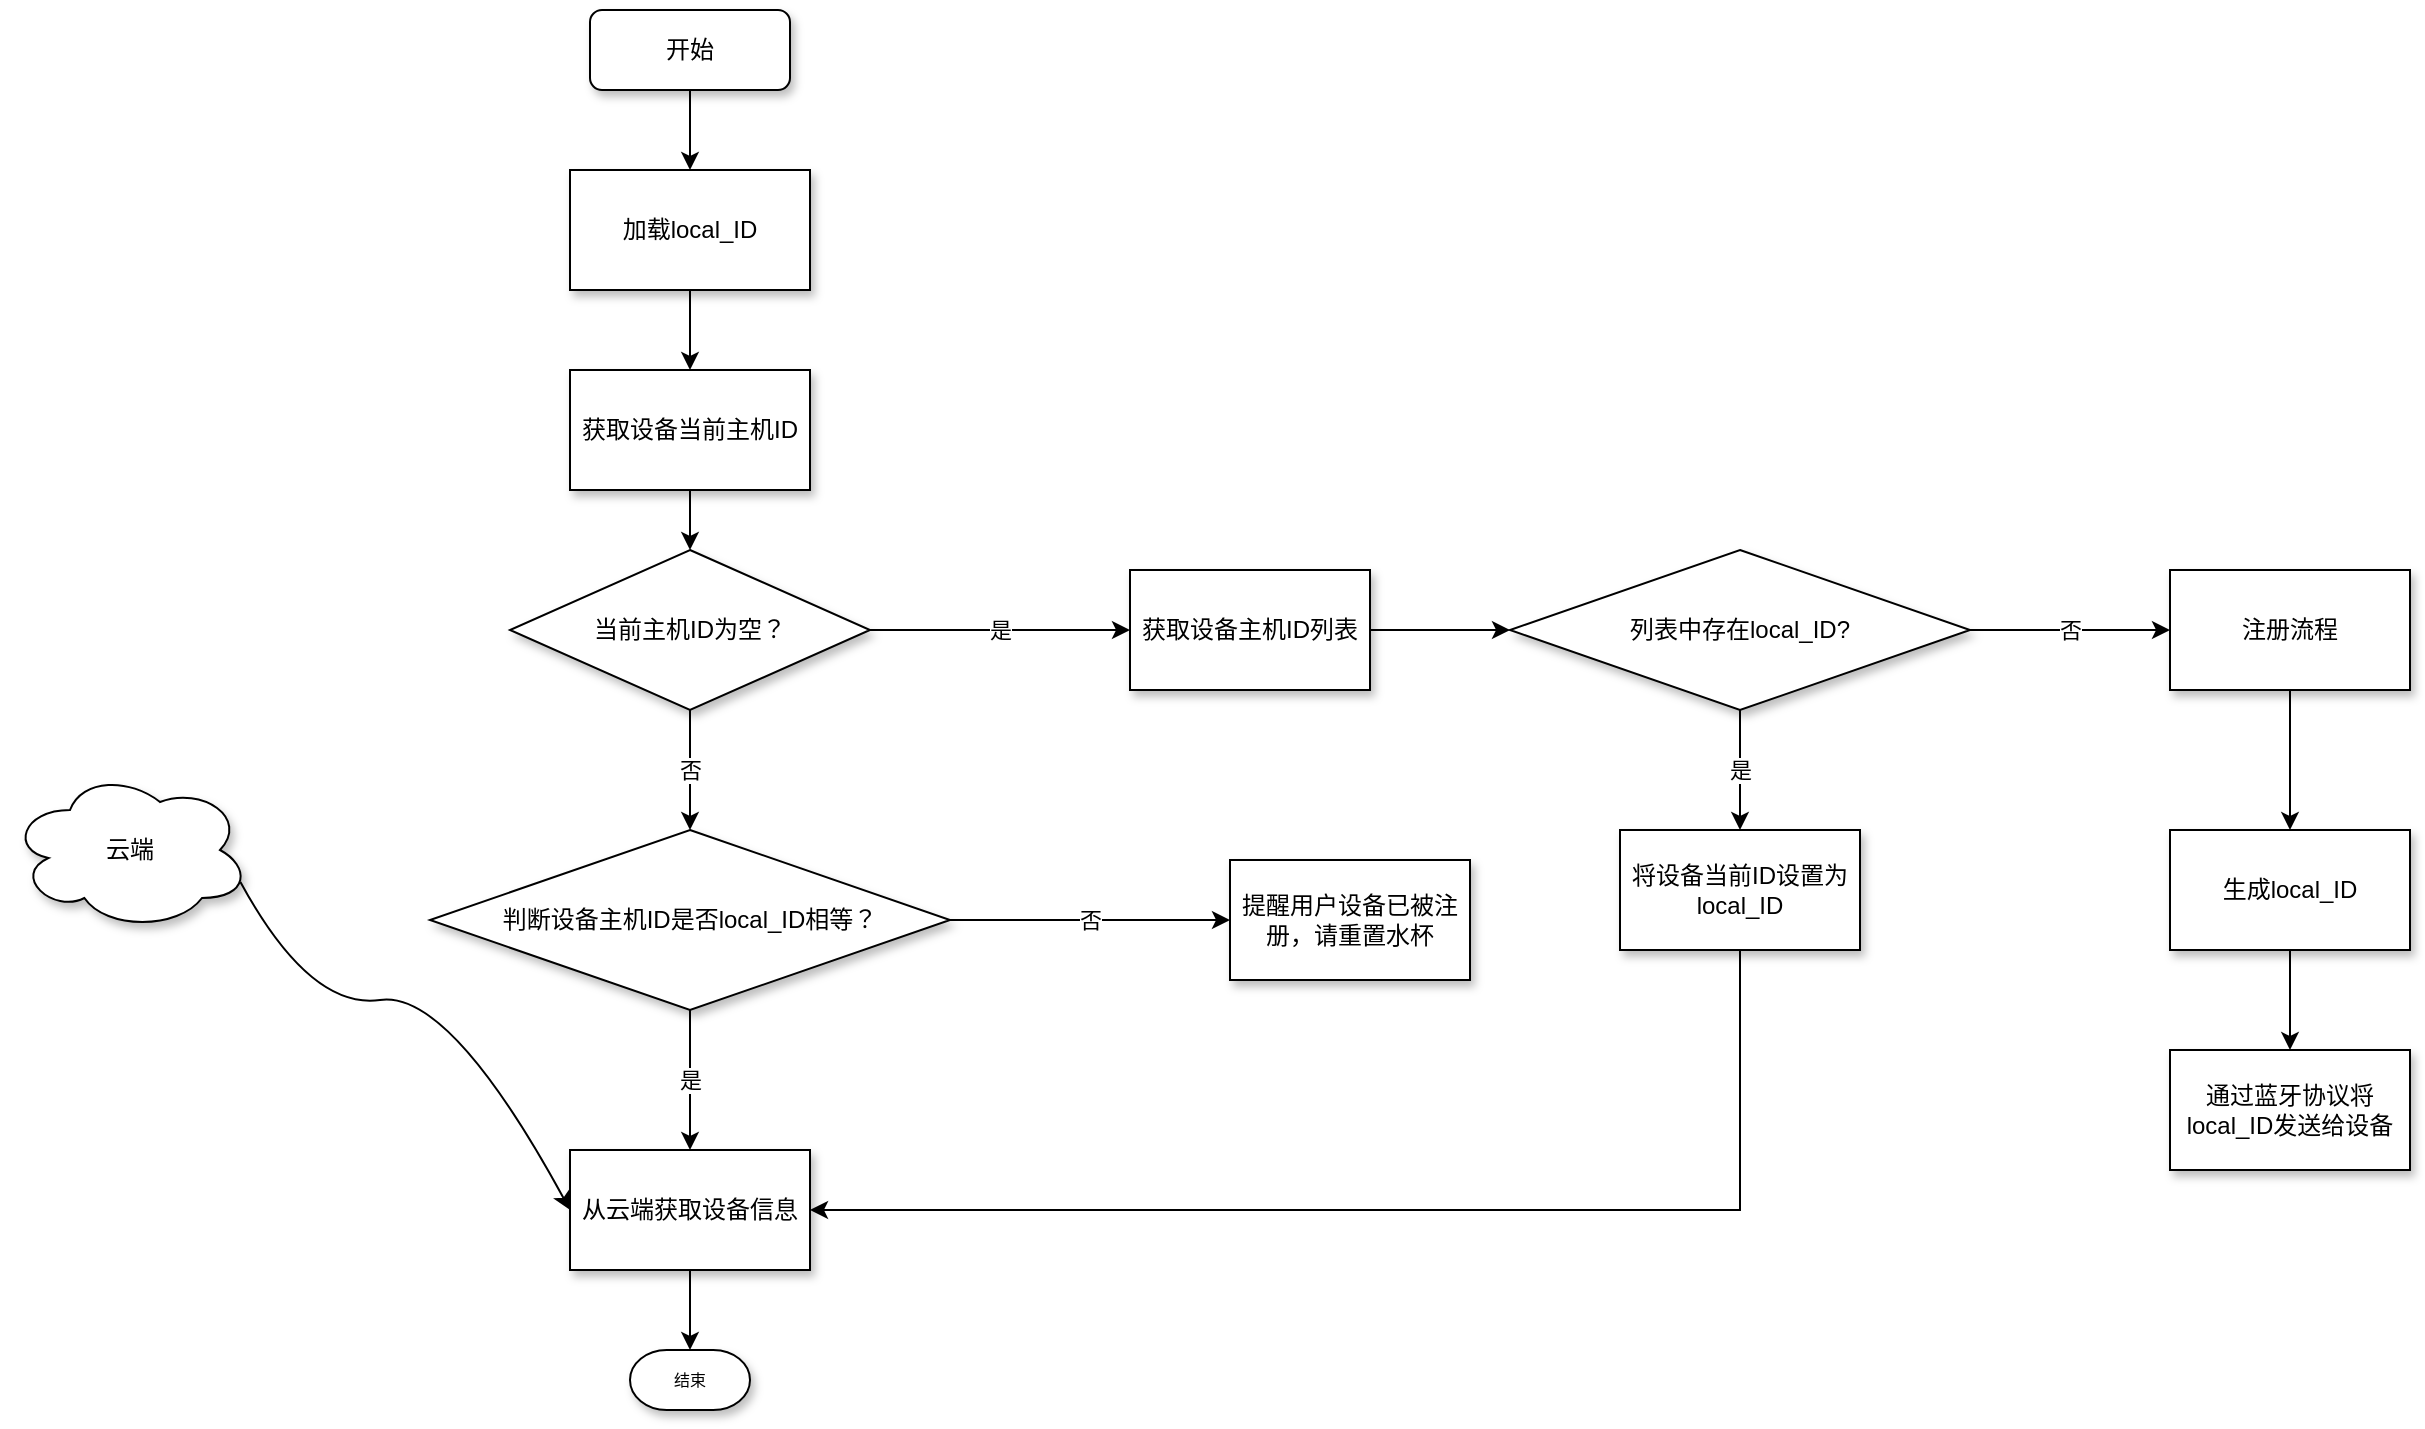 <mxfile version="18.0.2" type="github">
  <diagram name="Page-1" id="edf60f1a-56cd-e834-aa8a-f176f3a09ee4">
    <mxGraphModel dx="1859" dy="821" grid="1" gridSize="10" guides="1" tooltips="1" connect="1" arrows="1" fold="1" page="1" pageScale="1" pageWidth="1400" pageHeight="850" background="none" math="0" shadow="0">
      <root>
        <mxCell id="0" />
        <mxCell id="1" parent="0" />
        <mxCell id="ziyR_sfu46CL0jNHwzJ2-4" value="&lt;span style=&quot;&quot;&gt;获取设备当前主机ID&lt;/span&gt;" style="rounded=0;whiteSpace=wrap;html=1;shadow=1;" vertex="1" parent="1">
          <mxGeometry x="410" y="230" width="120" height="60" as="geometry" />
        </mxCell>
        <mxCell id="ziyR_sfu46CL0jNHwzJ2-5" value="开始" style="rounded=1;whiteSpace=wrap;html=1;shadow=1;" vertex="1" parent="1">
          <mxGeometry x="420" y="50" width="100" height="40" as="geometry" />
        </mxCell>
        <mxCell id="ziyR_sfu46CL0jNHwzJ2-8" value="当前主机ID为空？" style="rhombus;whiteSpace=wrap;html=1;shadow=1;" vertex="1" parent="1">
          <mxGeometry x="380" y="320" width="180" height="80" as="geometry" />
        </mxCell>
        <mxCell id="ziyR_sfu46CL0jNHwzJ2-9" value="" style="endArrow=classic;html=1;rounded=0;exitX=0.5;exitY=1;exitDx=0;exitDy=0;" edge="1" parent="1" source="ziyR_sfu46CL0jNHwzJ2-4" target="ziyR_sfu46CL0jNHwzJ2-8">
          <mxGeometry width="50" height="50" relative="1" as="geometry">
            <mxPoint x="590" y="410" as="sourcePoint" />
            <mxPoint x="640" y="360" as="targetPoint" />
          </mxGeometry>
        </mxCell>
        <mxCell id="ziyR_sfu46CL0jNHwzJ2-10" value="获取设备主机ID列表" style="rounded=0;whiteSpace=wrap;html=1;shadow=1;" vertex="1" parent="1">
          <mxGeometry x="690" y="330" width="120" height="60" as="geometry" />
        </mxCell>
        <mxCell id="ziyR_sfu46CL0jNHwzJ2-19" value="" style="endArrow=classic;html=1;rounded=0;entryX=0;entryY=0.5;entryDx=0;entryDy=0;exitX=1;exitY=0.5;exitDx=0;exitDy=0;" edge="1" parent="1" source="ziyR_sfu46CL0jNHwzJ2-8" target="ziyR_sfu46CL0jNHwzJ2-10">
          <mxGeometry relative="1" as="geometry">
            <mxPoint x="570" y="370" as="sourcePoint" />
            <mxPoint x="670" y="370" as="targetPoint" />
          </mxGeometry>
        </mxCell>
        <mxCell id="ziyR_sfu46CL0jNHwzJ2-20" value="是" style="edgeLabel;resizable=0;html=1;align=center;verticalAlign=middle;" connectable="0" vertex="1" parent="ziyR_sfu46CL0jNHwzJ2-19">
          <mxGeometry relative="1" as="geometry" />
        </mxCell>
        <mxCell id="ziyR_sfu46CL0jNHwzJ2-23" value="" style="endArrow=classic;html=1;rounded=0;exitX=0.5;exitY=1;exitDx=0;exitDy=0;entryX=0.5;entryY=0;entryDx=0;entryDy=0;" edge="1" parent="1" source="ziyR_sfu46CL0jNHwzJ2-8">
          <mxGeometry relative="1" as="geometry">
            <mxPoint x="520" y="470" as="sourcePoint" />
            <mxPoint x="470" y="460" as="targetPoint" />
          </mxGeometry>
        </mxCell>
        <mxCell id="ziyR_sfu46CL0jNHwzJ2-24" value="否" style="edgeLabel;resizable=0;html=1;align=center;verticalAlign=middle;" connectable="0" vertex="1" parent="ziyR_sfu46CL0jNHwzJ2-23">
          <mxGeometry relative="1" as="geometry" />
        </mxCell>
        <mxCell id="ziyR_sfu46CL0jNHwzJ2-25" value="判断设备主机ID是否local_ID相等？" style="rhombus;whiteSpace=wrap;html=1;shadow=1;" vertex="1" parent="1">
          <mxGeometry x="340" y="460" width="260" height="90" as="geometry" />
        </mxCell>
        <mxCell id="ziyR_sfu46CL0jNHwzJ2-26" value="从云端获取设备信息" style="rounded=0;whiteSpace=wrap;html=1;gradientColor=none;shadow=1;" vertex="1" parent="1">
          <mxGeometry x="410" y="620" width="120" height="60" as="geometry" />
        </mxCell>
        <mxCell id="ziyR_sfu46CL0jNHwzJ2-27" value="" style="endArrow=classic;html=1;rounded=0;exitX=0.5;exitY=1;exitDx=0;exitDy=0;entryX=0.5;entryY=0;entryDx=0;entryDy=0;" edge="1" parent="1" source="ziyR_sfu46CL0jNHwzJ2-25" target="ziyR_sfu46CL0jNHwzJ2-26">
          <mxGeometry relative="1" as="geometry">
            <mxPoint x="570" y="580" as="sourcePoint" />
            <mxPoint x="670" y="580" as="targetPoint" />
          </mxGeometry>
        </mxCell>
        <mxCell id="ziyR_sfu46CL0jNHwzJ2-28" value="是" style="edgeLabel;resizable=0;html=1;align=center;verticalAlign=middle;" connectable="0" vertex="1" parent="ziyR_sfu46CL0jNHwzJ2-27">
          <mxGeometry relative="1" as="geometry" />
        </mxCell>
        <mxCell id="ziyR_sfu46CL0jNHwzJ2-31" value="" style="endArrow=classic;html=1;rounded=0;exitX=0.5;exitY=1;exitDx=0;exitDy=0;entryX=0.5;entryY=0;entryDx=0;entryDy=0;startArrow=none;" edge="1" parent="1" source="60e70716793133e9-30">
          <mxGeometry width="50" height="50" relative="1" as="geometry">
            <mxPoint x="540" y="800" as="sourcePoint" />
            <mxPoint x="470" y="740" as="targetPoint" />
          </mxGeometry>
        </mxCell>
        <mxCell id="60e70716793133e9-30" value="结束" style="strokeWidth=1;html=1;shape=mxgraph.flowchart.terminator;whiteSpace=wrap;rounded=0;shadow=1;labelBackgroundColor=none;fontFamily=Verdana;fontSize=8;align=center;" parent="1" vertex="1">
          <mxGeometry x="440" y="720" width="60" height="30" as="geometry" />
        </mxCell>
        <mxCell id="ziyR_sfu46CL0jNHwzJ2-33" value="" style="endArrow=classic;html=1;rounded=0;exitX=0.5;exitY=1;exitDx=0;exitDy=0;entryX=0.5;entryY=0;entryDx=0;entryDy=0;entryPerimeter=0;" edge="1" parent="1" source="ziyR_sfu46CL0jNHwzJ2-26" target="60e70716793133e9-30">
          <mxGeometry width="50" height="50" relative="1" as="geometry">
            <mxPoint x="510" y="700" as="sourcePoint" />
            <mxPoint x="560" y="650" as="targetPoint" />
          </mxGeometry>
        </mxCell>
        <mxCell id="ziyR_sfu46CL0jNHwzJ2-35" value="" style="endArrow=classic;html=1;rounded=0;entryX=0;entryY=0.5;entryDx=0;entryDy=0;exitX=1;exitY=0.5;exitDx=0;exitDy=0;" edge="1" parent="1" source="ziyR_sfu46CL0jNHwzJ2-10" target="ziyR_sfu46CL0jNHwzJ2-36">
          <mxGeometry width="50" height="50" relative="1" as="geometry">
            <mxPoint x="620" y="510" as="sourcePoint" />
            <mxPoint x="877" y="360" as="targetPoint" />
          </mxGeometry>
        </mxCell>
        <mxCell id="ziyR_sfu46CL0jNHwzJ2-36" value="列表中存在local_ID?" style="rhombus;whiteSpace=wrap;html=1;shadow=1;gradientColor=none;" vertex="1" parent="1">
          <mxGeometry x="880" y="320" width="230" height="80" as="geometry" />
        </mxCell>
        <mxCell id="ziyR_sfu46CL0jNHwzJ2-38" value="" style="endArrow=classic;html=1;rounded=0;exitX=0.5;exitY=1;exitDx=0;exitDy=0;" edge="1" parent="1" source="ziyR_sfu46CL0jNHwzJ2-36">
          <mxGeometry relative="1" as="geometry">
            <mxPoint x="750" y="460" as="sourcePoint" />
            <mxPoint x="995" y="460" as="targetPoint" />
          </mxGeometry>
        </mxCell>
        <mxCell id="ziyR_sfu46CL0jNHwzJ2-39" value="是" style="edgeLabel;resizable=0;html=1;align=center;verticalAlign=middle;shadow=1;gradientColor=none;" connectable="0" vertex="1" parent="ziyR_sfu46CL0jNHwzJ2-38">
          <mxGeometry relative="1" as="geometry" />
        </mxCell>
        <mxCell id="ziyR_sfu46CL0jNHwzJ2-40" value="将设备当前ID设置为local_ID" style="rounded=0;whiteSpace=wrap;html=1;shadow=1;gradientColor=none;" vertex="1" parent="1">
          <mxGeometry x="935" y="460" width="120" height="60" as="geometry" />
        </mxCell>
        <mxCell id="ziyR_sfu46CL0jNHwzJ2-41" value="" style="endArrow=classic;html=1;rounded=0;entryX=1;entryY=0.5;entryDx=0;entryDy=0;exitX=0.5;exitY=1;exitDx=0;exitDy=0;" edge="1" parent="1" source="ziyR_sfu46CL0jNHwzJ2-40" target="ziyR_sfu46CL0jNHwzJ2-26">
          <mxGeometry width="50" height="50" relative="1" as="geometry">
            <mxPoint x="990" y="580" as="sourcePoint" />
            <mxPoint x="810" y="520" as="targetPoint" />
            <Array as="points">
              <mxPoint x="995" y="650" />
            </Array>
          </mxGeometry>
        </mxCell>
        <mxCell id="ziyR_sfu46CL0jNHwzJ2-42" value="加载local_ID" style="rounded=0;whiteSpace=wrap;html=1;shadow=1;gradientColor=none;" vertex="1" parent="1">
          <mxGeometry x="410" y="130" width="120" height="60" as="geometry" />
        </mxCell>
        <mxCell id="ziyR_sfu46CL0jNHwzJ2-43" value="" style="endArrow=classic;html=1;rounded=0;exitX=0.5;exitY=1;exitDx=0;exitDy=0;" edge="1" parent="1" source="ziyR_sfu46CL0jNHwzJ2-5" target="ziyR_sfu46CL0jNHwzJ2-42">
          <mxGeometry width="50" height="50" relative="1" as="geometry">
            <mxPoint x="550" y="230" as="sourcePoint" />
            <mxPoint x="600" y="180" as="targetPoint" />
          </mxGeometry>
        </mxCell>
        <mxCell id="ziyR_sfu46CL0jNHwzJ2-44" value="" style="endArrow=classic;html=1;rounded=0;entryX=0.5;entryY=0;entryDx=0;entryDy=0;exitX=0.5;exitY=1;exitDx=0;exitDy=0;" edge="1" parent="1" source="ziyR_sfu46CL0jNHwzJ2-42" target="ziyR_sfu46CL0jNHwzJ2-4">
          <mxGeometry width="50" height="50" relative="1" as="geometry">
            <mxPoint x="330" y="190" as="sourcePoint" />
            <mxPoint x="380" y="140" as="targetPoint" />
          </mxGeometry>
        </mxCell>
        <mxCell id="ziyR_sfu46CL0jNHwzJ2-45" value="云端" style="ellipse;shape=cloud;whiteSpace=wrap;html=1;shadow=1;gradientColor=none;" vertex="1" parent="1">
          <mxGeometry x="130" y="430" width="120" height="80" as="geometry" />
        </mxCell>
        <mxCell id="ziyR_sfu46CL0jNHwzJ2-46" value="" style="curved=1;endArrow=classic;html=1;rounded=0;entryX=0;entryY=0.5;entryDx=0;entryDy=0;exitX=0.96;exitY=0.7;exitDx=0;exitDy=0;exitPerimeter=0;" edge="1" parent="1" source="ziyR_sfu46CL0jNHwzJ2-45" target="ziyR_sfu46CL0jNHwzJ2-26">
          <mxGeometry width="50" height="50" relative="1" as="geometry">
            <mxPoint x="630" y="390" as="sourcePoint" />
            <mxPoint x="680" y="340" as="targetPoint" />
            <Array as="points">
              <mxPoint x="280" y="550" />
              <mxPoint x="350" y="540" />
            </Array>
          </mxGeometry>
        </mxCell>
        <mxCell id="ziyR_sfu46CL0jNHwzJ2-47" value="注册流程" style="rounded=0;whiteSpace=wrap;html=1;shadow=1;gradientColor=none;" vertex="1" parent="1">
          <mxGeometry x="1210" y="330" width="120" height="60" as="geometry" />
        </mxCell>
        <mxCell id="ziyR_sfu46CL0jNHwzJ2-49" value="" style="endArrow=classic;html=1;rounded=0;" edge="1" parent="1">
          <mxGeometry relative="1" as="geometry">
            <mxPoint x="1110" y="360" as="sourcePoint" />
            <mxPoint x="1210" y="360" as="targetPoint" />
          </mxGeometry>
        </mxCell>
        <mxCell id="ziyR_sfu46CL0jNHwzJ2-50" value="否" style="edgeLabel;resizable=0;html=1;align=center;verticalAlign=middle;shadow=1;gradientColor=none;" connectable="0" vertex="1" parent="ziyR_sfu46CL0jNHwzJ2-49">
          <mxGeometry relative="1" as="geometry" />
        </mxCell>
        <mxCell id="ziyR_sfu46CL0jNHwzJ2-51" value="提醒用户设备已被注册，请重置水杯" style="rounded=0;whiteSpace=wrap;html=1;shadow=1;gradientColor=none;" vertex="1" parent="1">
          <mxGeometry x="740" y="475" width="120" height="60" as="geometry" />
        </mxCell>
        <mxCell id="ziyR_sfu46CL0jNHwzJ2-52" value="" style="endArrow=classic;html=1;rounded=0;entryX=0;entryY=0.5;entryDx=0;entryDy=0;" edge="1" parent="1" source="ziyR_sfu46CL0jNHwzJ2-25" target="ziyR_sfu46CL0jNHwzJ2-51">
          <mxGeometry relative="1" as="geometry">
            <mxPoint x="600" y="505" as="sourcePoint" />
            <mxPoint x="700" y="505" as="targetPoint" />
          </mxGeometry>
        </mxCell>
        <mxCell id="ziyR_sfu46CL0jNHwzJ2-53" value="否" style="edgeLabel;resizable=0;html=1;align=center;verticalAlign=middle;shadow=1;gradientColor=none;" connectable="0" vertex="1" parent="ziyR_sfu46CL0jNHwzJ2-52">
          <mxGeometry relative="1" as="geometry" />
        </mxCell>
        <mxCell id="ziyR_sfu46CL0jNHwzJ2-54" value="生成local_ID" style="rounded=0;whiteSpace=wrap;html=1;shadow=1;gradientColor=none;" vertex="1" parent="1">
          <mxGeometry x="1210" y="460" width="120" height="60" as="geometry" />
        </mxCell>
        <mxCell id="ziyR_sfu46CL0jNHwzJ2-55" value="" style="endArrow=classic;html=1;rounded=0;exitX=0.5;exitY=1;exitDx=0;exitDy=0;" edge="1" parent="1" source="ziyR_sfu46CL0jNHwzJ2-47" target="ziyR_sfu46CL0jNHwzJ2-54">
          <mxGeometry width="50" height="50" relative="1" as="geometry">
            <mxPoint x="1240" y="180" as="sourcePoint" />
            <mxPoint x="1120" y="360" as="targetPoint" />
          </mxGeometry>
        </mxCell>
        <mxCell id="ziyR_sfu46CL0jNHwzJ2-56" value="通过蓝牙协议将local_ID发送给设备" style="rounded=0;whiteSpace=wrap;html=1;shadow=1;gradientColor=none;" vertex="1" parent="1">
          <mxGeometry x="1210" y="570" width="120" height="60" as="geometry" />
        </mxCell>
        <mxCell id="ziyR_sfu46CL0jNHwzJ2-57" value="" style="endArrow=classic;html=1;rounded=0;exitX=0.5;exitY=1;exitDx=0;exitDy=0;entryX=0.5;entryY=0;entryDx=0;entryDy=0;" edge="1" parent="1" source="ziyR_sfu46CL0jNHwzJ2-54" target="ziyR_sfu46CL0jNHwzJ2-56">
          <mxGeometry width="50" height="50" relative="1" as="geometry">
            <mxPoint x="1070" y="680" as="sourcePoint" />
            <mxPoint x="1120" y="630" as="targetPoint" />
          </mxGeometry>
        </mxCell>
      </root>
    </mxGraphModel>
  </diagram>
</mxfile>

